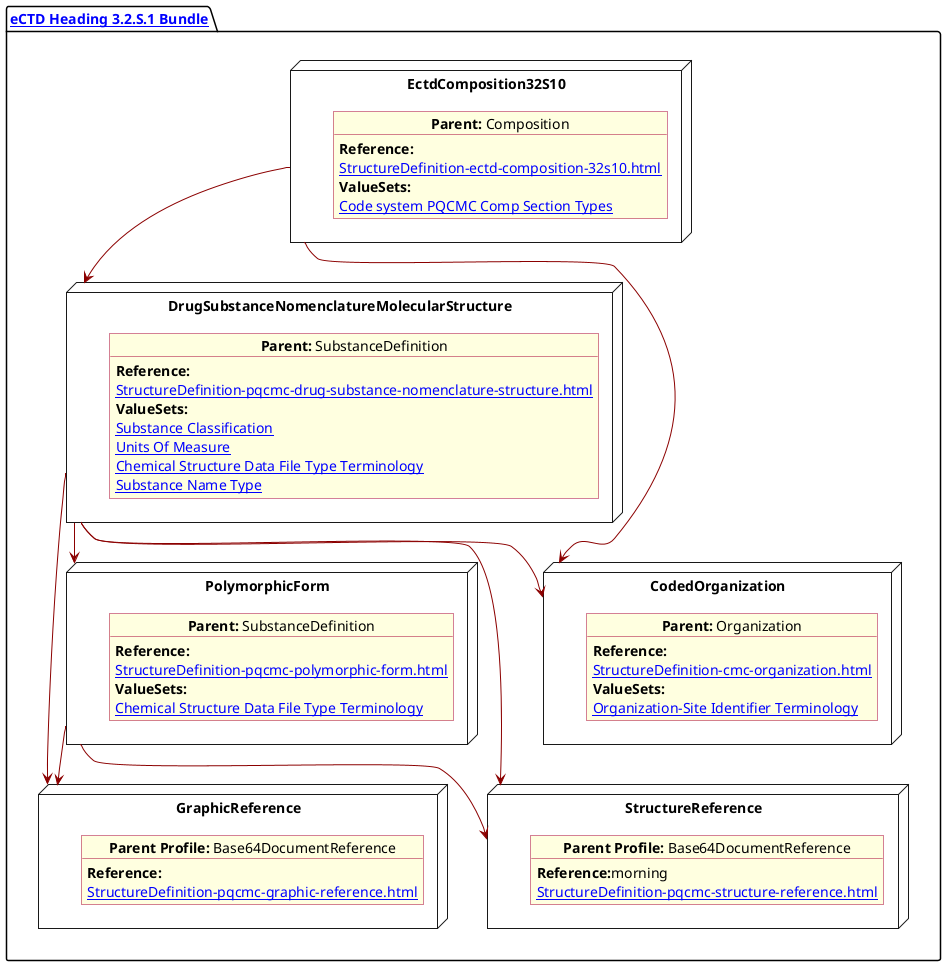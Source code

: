@startuml SubstanceGeneral
allowmixing
'Mixed model of use case and object
skinparam svgDimensionStyle false
skinparam ObjectBackgroundColor LightYellow
skinparam ObjectBorderColor #A80036
skinparam activityDiamondBorderColor #A80036
skinparam activityDiamondBackgroundColor lawnGreen
skinparam ClassBorderThickness 4

package "[[StructureDefinition-cmc-ectd-document-32s10.html eCTD Heading 3.2.S.1 Bundle]]" as NODES {

  node "DrugSubstanceNomenclatureMolecularStructure" as NN {

    object "**Parent:** SubstanceDefinition" as obj3 {
      **Reference:**
      [[StructureDefinition-pqcmc-drug-substance-nomenclature-structure.html]]
      **ValueSets:**
      [[ValueSet-substance-classification.html Substance Classification]]
      [[ValueSet-pqcmc-units-of-measure.html Units Of Measure]]
      [[ValueSet-pqcmc-chemical-structure-datafile-type-terminology.html Chemical Structure Data File Type Terminology]]
      [[ValueSet-pqcmc-substance-name-type.html Substance Name Type]]
    }
  }

  node "GraphicReference" as NB64 {

    object "**Parent Profile:** Base64DocumentReference"  as obj64 {
      **Reference:**
      [[StructureDefinition-pqcmc-graphic-reference.html]]
    }
  }

  node "EctdComposition32S10" as N1 {

    object "**Parent:** Composition" as obj1 {
      **Reference:**
      [[StructureDefinition-ectd-composition-32s10.html]]
      **ValueSets:**
      [[ValueSet-cmc-comp-section-types-vs.html Code system PQCMC Comp Section Types]]
    }

  }
  node "PolymorphicForm" as N2 {

    object "**Parent:** SubstanceDefinition" as obj2 {
      **Reference:**
      [[StructureDefinition-pqcmc-polymorphic-form.html]]
      **ValueSets:**
      [[ValueSet-pqcmc-chemical-structure-datafile-type-terminology.html Chemical Structure Data File Type Terminology]]
    }
  }
  node "CodedOrganization" as NSO {

    object "**Parent:** Organization" as objAu {
      **Reference:**
      [[StructureDefinition-cmc-organization.html]]
      **ValueSets:**
      [[ValueSet-pqcmc-org-identifier-type-terminology.html Organization-Site Identifier Terminology]]
    }
  }

  node "StructureReference" as NBstruc {

    object "**Parent Profile:** Base64DocumentReference"  as objb64 {
      **Reference:**morning
      [[StructureDefinition-pqcmc-structure-reference.html]]
    }
  }

  N1 -[#darkred]-> NN
  NN -[#darkred]-> N2
  NN -[#darkred]-> NB64
  NN -[#darkred]-> NBstruc
  N2 -[#darkred]-> NB64
  N2 -[#darkred]-> NBstruc
  N1 -[#darkred]-> NSO
  NN -[#darkred]-> NSO
}
@enduml